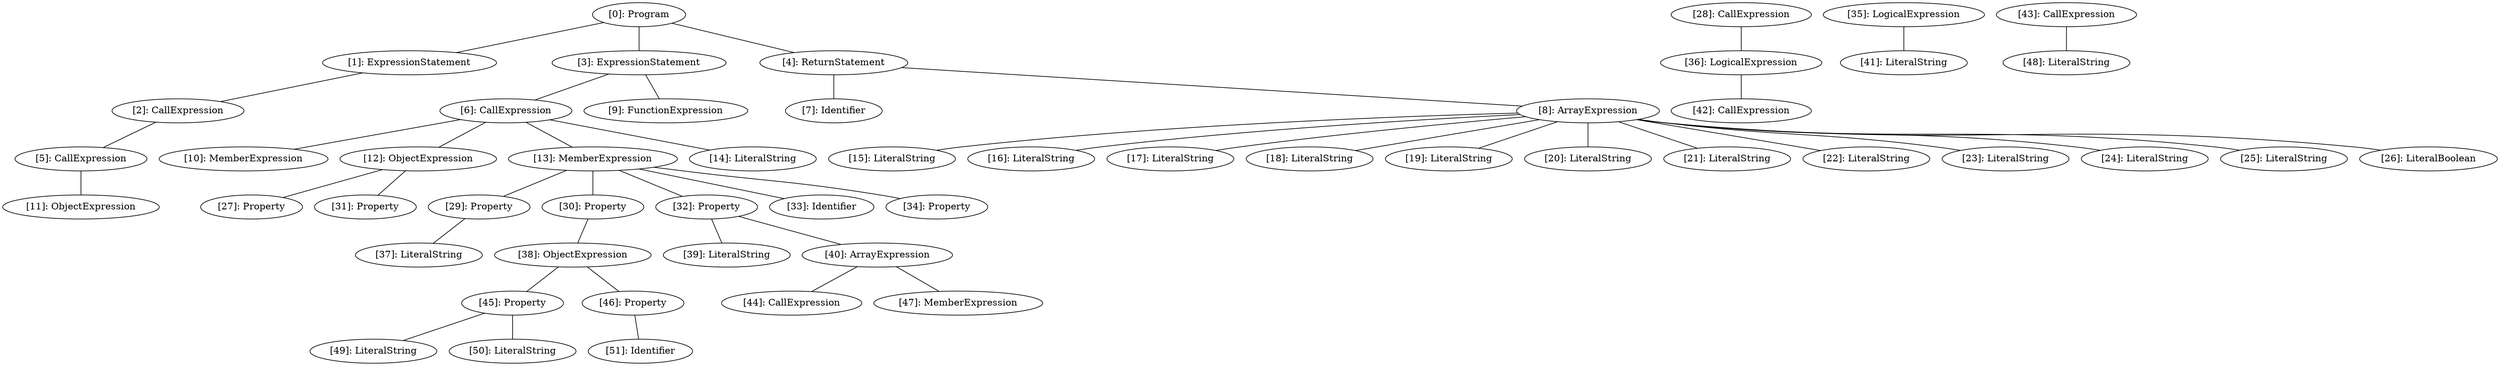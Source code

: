 // Result
graph {
	0 [label="[0]: Program"]
	1 [label="[1]: ExpressionStatement"]
	2 [label="[2]: CallExpression"]
	3 [label="[3]: ExpressionStatement"]
	4 [label="[4]: ReturnStatement"]
	5 [label="[5]: CallExpression"]
	6 [label="[6]: CallExpression"]
	7 [label="[7]: Identifier"]
	8 [label="[8]: ArrayExpression"]
	9 [label="[9]: FunctionExpression"]
	10 [label="[10]: MemberExpression"]
	11 [label="[11]: ObjectExpression"]
	12 [label="[12]: ObjectExpression"]
	13 [label="[13]: MemberExpression"]
	14 [label="[14]: LiteralString"]
	15 [label="[15]: LiteralString"]
	16 [label="[16]: LiteralString"]
	17 [label="[17]: LiteralString"]
	18 [label="[18]: LiteralString"]
	19 [label="[19]: LiteralString"]
	20 [label="[20]: LiteralString"]
	21 [label="[21]: LiteralString"]
	22 [label="[22]: LiteralString"]
	23 [label="[23]: LiteralString"]
	24 [label="[24]: LiteralString"]
	25 [label="[25]: LiteralString"]
	26 [label="[26]: LiteralBoolean"]
	27 [label="[27]: Property"]
	28 [label="[28]: CallExpression"]
	29 [label="[29]: Property"]
	30 [label="[30]: Property"]
	31 [label="[31]: Property"]
	32 [label="[32]: Property"]
	33 [label="[33]: Identifier"]
	34 [label="[34]: Property"]
	35 [label="[35]: LogicalExpression"]
	36 [label="[36]: LogicalExpression"]
	37 [label="[37]: LiteralString"]
	38 [label="[38]: ObjectExpression"]
	39 [label="[39]: LiteralString"]
	40 [label="[40]: ArrayExpression"]
	41 [label="[41]: LiteralString"]
	42 [label="[42]: CallExpression"]
	43 [label="[43]: CallExpression"]
	44 [label="[44]: CallExpression"]
	45 [label="[45]: Property"]
	46 [label="[46]: Property"]
	47 [label="[47]: MemberExpression"]
	48 [label="[48]: LiteralString"]
	49 [label="[49]: LiteralString"]
	50 [label="[50]: LiteralString"]
	51 [label="[51]: Identifier"]
	0 -- 1
	0 -- 3
	0 -- 4
	1 -- 2
	2 -- 5
	3 -- 6
	3 -- 9
	4 -- 7
	4 -- 8
	5 -- 11
	6 -- 10
	6 -- 12
	6 -- 13
	6 -- 14
	8 -- 15
	8 -- 16
	8 -- 17
	8 -- 18
	8 -- 19
	8 -- 20
	8 -- 21
	8 -- 22
	8 -- 23
	8 -- 24
	8 -- 25
	8 -- 26
	12 -- 27
	12 -- 31
	13 -- 29
	13 -- 30
	13 -- 32
	13 -- 33
	13 -- 34
	28 -- 36
	29 -- 37
	30 -- 38
	32 -- 39
	32 -- 40
	35 -- 41
	36 -- 42
	38 -- 45
	38 -- 46
	40 -- 44
	40 -- 47
	43 -- 48
	45 -- 49
	45 -- 50
	46 -- 51
}
